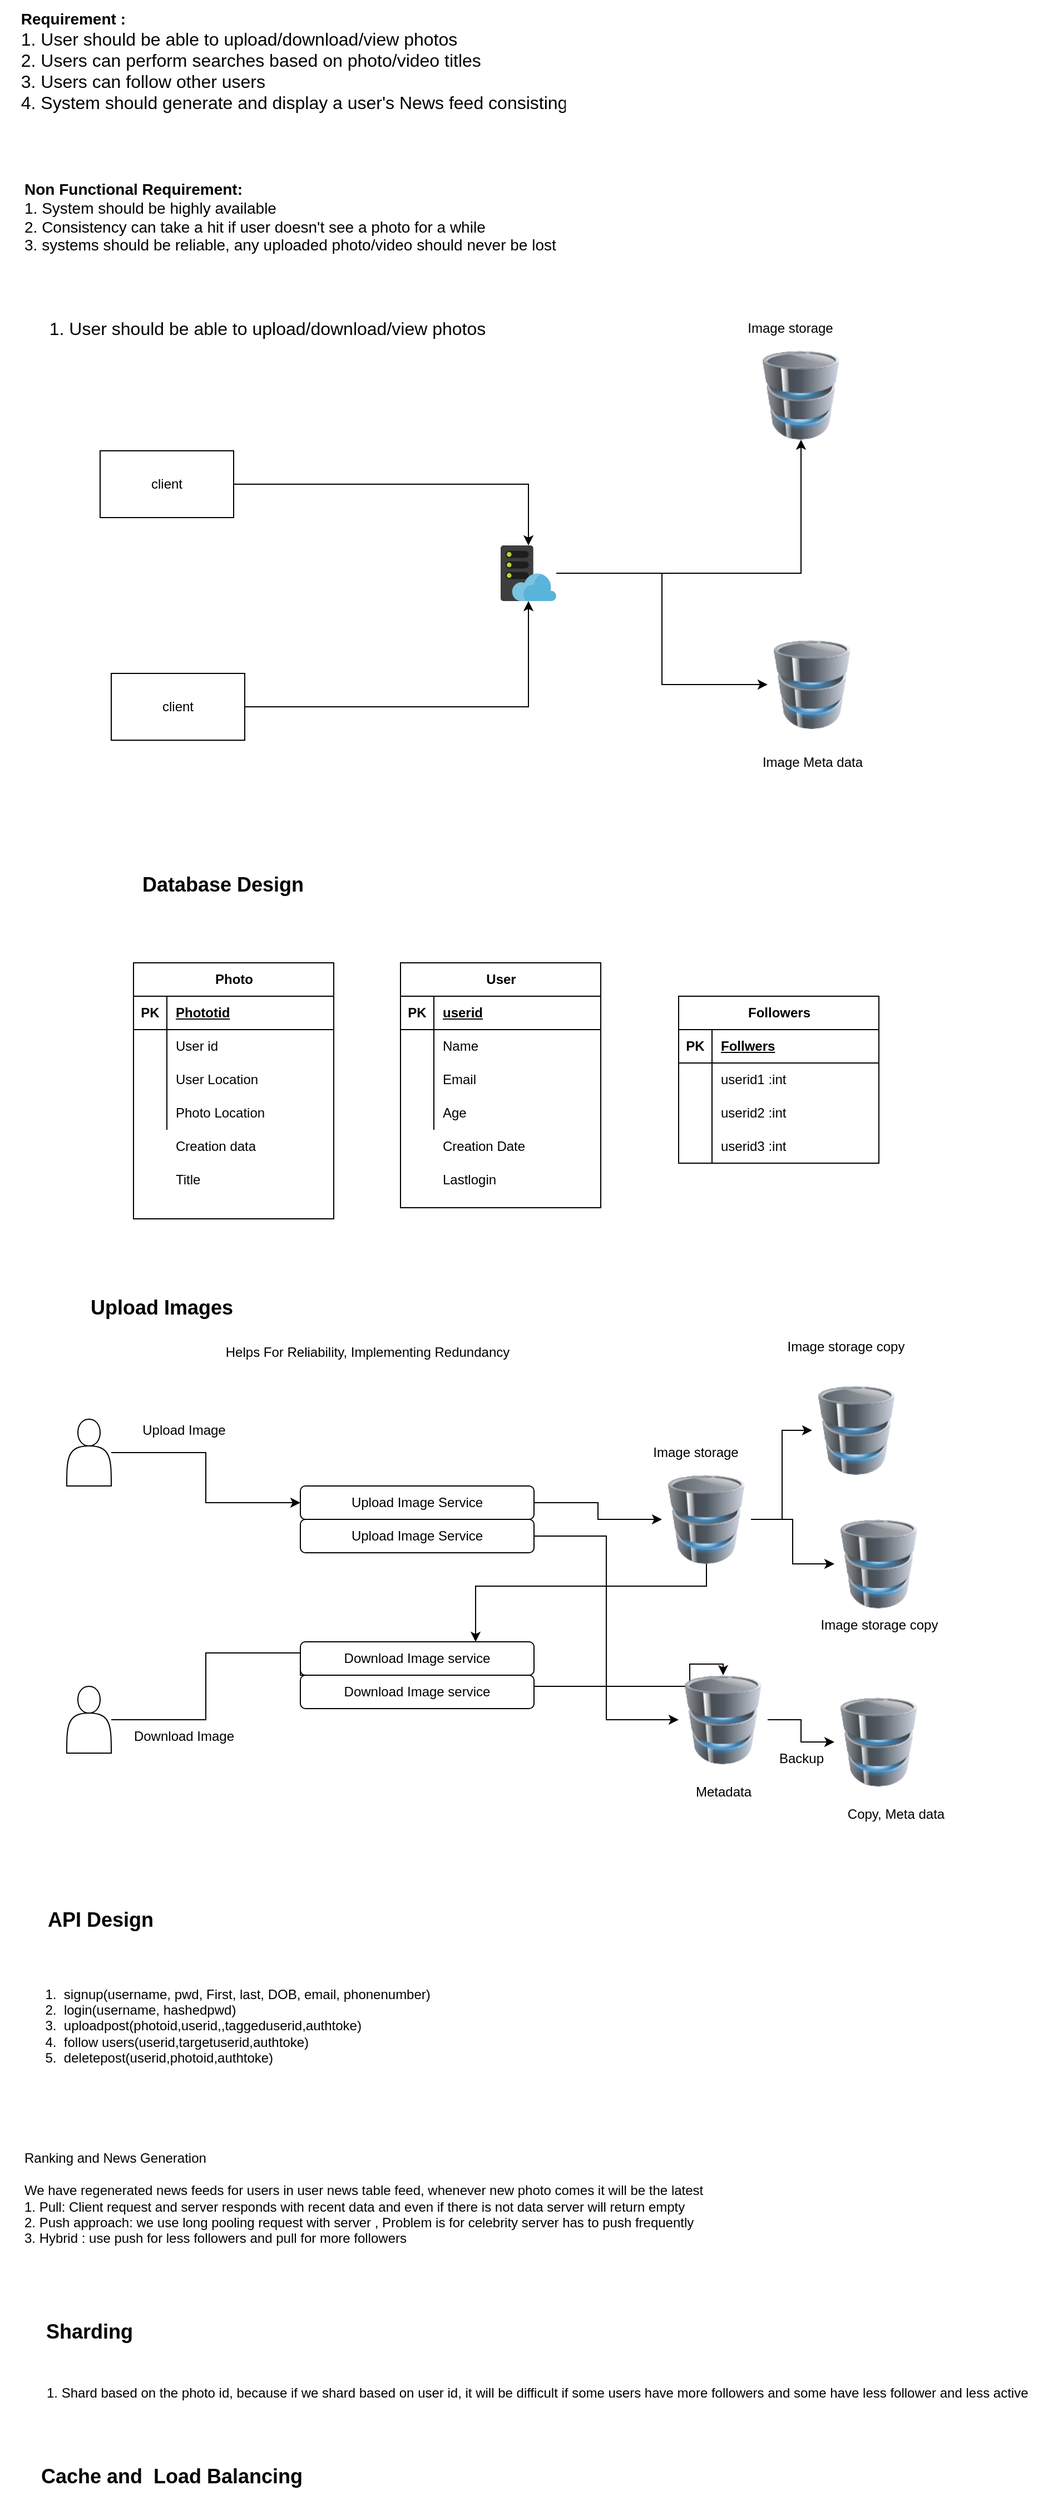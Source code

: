 <mxfile version="21.1.7" type="device">
  <diagram name="Page-1" id="PXErRNLn1lZjSeOM3M5e">
    <mxGraphModel dx="1853" dy="686" grid="1" gridSize="10" guides="1" tooltips="1" connect="1" arrows="1" fold="1" page="1" pageScale="1" pageWidth="827" pageHeight="1169" math="0" shadow="0">
      <root>
        <mxCell id="0" />
        <mxCell id="1" parent="0" />
        <mxCell id="OYFC9q1Hn4s7h3-2pqrV-1" value="&lt;div style=&quot;text-align: left;&quot;&gt;&lt;span style=&quot;background-color: initial;&quot;&gt;&lt;b&gt;&lt;font style=&quot;font-size: 14px;&quot;&gt;Requirement :&lt;/font&gt;&lt;/b&gt;&lt;/span&gt;&lt;/div&gt;&lt;div style=&quot;text-align: left;&quot;&gt;&lt;span style=&quot;background-color: initial;&quot;&gt;&lt;font size=&quot;3&quot;&gt;1. User should be able to upload/download/view photos&lt;/font&gt;&lt;/span&gt;&lt;/div&gt;&lt;div style=&quot;text-align: left;&quot;&gt;&lt;span style=&quot;background-color: initial;&quot;&gt;&lt;font size=&quot;3&quot;&gt;2. Users can perform searches based on photo/video titles&lt;/font&gt;&lt;/span&gt;&lt;/div&gt;&lt;div style=&quot;text-align: left;&quot;&gt;&lt;span style=&quot;background-color: initial;&quot;&gt;&lt;font size=&quot;3&quot;&gt;3. Users can follow other users&lt;/font&gt;&lt;/span&gt;&lt;/div&gt;&lt;div style=&quot;text-align: left;&quot;&gt;&lt;span style=&quot;background-color: initial;&quot;&gt;&lt;font size=&quot;3&quot;&gt;4. System should generate and display a user&#39;s News feed consisting of top photos from all people the user follows&lt;/font&gt;&lt;/span&gt;&lt;/div&gt;" style="text;html=1;align=center;verticalAlign=middle;resizable=0;points=[];autosize=1;strokeColor=none;fillColor=none;" vertex="1" parent="1">
          <mxGeometry x="-145" y="45" width="840" height="110" as="geometry" />
        </mxCell>
        <mxCell id="OYFC9q1Hn4s7h3-2pqrV-2" value="&lt;font style=&quot;font-size: 14px;&quot;&gt;&lt;b style=&quot;&quot;&gt;Non Functional Requirement:&lt;/b&gt;&lt;br&gt;1. System should be highly available&lt;br&gt;2. Consistency can take a hit if user doesn&#39;t see a photo for a while&lt;br&gt;3. systems should be reliable, any uploaded photo/video should never be lost&lt;/font&gt;" style="text;html=1;align=left;verticalAlign=middle;resizable=0;points=[];autosize=1;strokeColor=none;fillColor=none;" vertex="1" parent="1">
          <mxGeometry x="-130" y="200" width="500" height="80" as="geometry" />
        </mxCell>
        <mxCell id="OYFC9q1Hn4s7h3-2pqrV-3" value="&lt;div style=&quot;text-align: left; border-color: var(--border-color);&quot;&gt;&lt;font style=&quot;border-color: var(--border-color);&quot; size=&quot;3&quot;&gt;1. User should be able to upload/download/view photos&lt;/font&gt;&lt;/div&gt;&lt;div style=&quot;text-align: left;&quot;&gt;&lt;span style=&quot;border-color: var(--border-color); background-color: initial;&quot;&gt;&lt;font style=&quot;border-color: var(--border-color);&quot; size=&quot;3&quot;&gt;&lt;br&gt;&lt;/font&gt;&lt;/span&gt;&lt;/div&gt;" style="text;html=1;align=center;verticalAlign=middle;resizable=0;points=[];autosize=1;strokeColor=none;fillColor=none;" vertex="1" parent="1">
          <mxGeometry x="-120" y="325" width="420" height="50" as="geometry" />
        </mxCell>
        <mxCell id="OYFC9q1Hn4s7h3-2pqrV-7" style="edgeStyle=orthogonalEdgeStyle;rounded=0;orthogonalLoop=1;jettySize=auto;html=1;exitX=1;exitY=0.5;exitDx=0;exitDy=0;" edge="1" parent="1" source="OYFC9q1Hn4s7h3-2pqrV-4" target="OYFC9q1Hn4s7h3-2pqrV-6">
          <mxGeometry relative="1" as="geometry" />
        </mxCell>
        <mxCell id="OYFC9q1Hn4s7h3-2pqrV-4" value="client" style="rounded=0;whiteSpace=wrap;html=1;" vertex="1" parent="1">
          <mxGeometry x="-60" y="450" width="120" height="60" as="geometry" />
        </mxCell>
        <mxCell id="OYFC9q1Hn4s7h3-2pqrV-8" style="edgeStyle=orthogonalEdgeStyle;rounded=0;orthogonalLoop=1;jettySize=auto;html=1;exitX=1;exitY=0.5;exitDx=0;exitDy=0;" edge="1" parent="1" source="OYFC9q1Hn4s7h3-2pqrV-5" target="OYFC9q1Hn4s7h3-2pqrV-6">
          <mxGeometry relative="1" as="geometry" />
        </mxCell>
        <mxCell id="OYFC9q1Hn4s7h3-2pqrV-5" value="client" style="rounded=0;whiteSpace=wrap;html=1;" vertex="1" parent="1">
          <mxGeometry x="-50" y="650" width="120" height="60" as="geometry" />
        </mxCell>
        <mxCell id="OYFC9q1Hn4s7h3-2pqrV-11" style="edgeStyle=orthogonalEdgeStyle;rounded=0;orthogonalLoop=1;jettySize=auto;html=1;" edge="1" parent="1" source="OYFC9q1Hn4s7h3-2pqrV-6" target="OYFC9q1Hn4s7h3-2pqrV-10">
          <mxGeometry relative="1" as="geometry" />
        </mxCell>
        <mxCell id="OYFC9q1Hn4s7h3-2pqrV-12" style="edgeStyle=orthogonalEdgeStyle;rounded=0;orthogonalLoop=1;jettySize=auto;html=1;entryX=0;entryY=0.5;entryDx=0;entryDy=0;" edge="1" parent="1" source="OYFC9q1Hn4s7h3-2pqrV-6" target="OYFC9q1Hn4s7h3-2pqrV-9">
          <mxGeometry relative="1" as="geometry" />
        </mxCell>
        <mxCell id="OYFC9q1Hn4s7h3-2pqrV-6" value="" style="image;sketch=0;aspect=fixed;html=1;points=[];align=center;fontSize=12;image=img/lib/mscae/WebHosting.svg;" vertex="1" parent="1">
          <mxGeometry x="300" y="535" width="50" height="50" as="geometry" />
        </mxCell>
        <mxCell id="OYFC9q1Hn4s7h3-2pqrV-9" value="" style="image;html=1;image=img/lib/clip_art/computers/Database_128x128.png" vertex="1" parent="1">
          <mxGeometry x="540" y="620" width="80" height="80" as="geometry" />
        </mxCell>
        <mxCell id="OYFC9q1Hn4s7h3-2pqrV-10" value="" style="image;html=1;image=img/lib/clip_art/computers/Database_128x128.png" vertex="1" parent="1">
          <mxGeometry x="530" y="360" width="80" height="80" as="geometry" />
        </mxCell>
        <mxCell id="OYFC9q1Hn4s7h3-2pqrV-13" value="Image storage" style="text;html=1;align=center;verticalAlign=middle;resizable=0;points=[];autosize=1;strokeColor=none;fillColor=none;" vertex="1" parent="1">
          <mxGeometry x="510" y="325" width="100" height="30" as="geometry" />
        </mxCell>
        <mxCell id="OYFC9q1Hn4s7h3-2pqrV-14" value="Image Meta data" style="text;html=1;align=center;verticalAlign=middle;resizable=0;points=[];autosize=1;strokeColor=none;fillColor=none;" vertex="1" parent="1">
          <mxGeometry x="525" y="715" width="110" height="30" as="geometry" />
        </mxCell>
        <mxCell id="OYFC9q1Hn4s7h3-2pqrV-15" value="&lt;font style=&quot;font-size: 18px;&quot;&gt;&lt;b&gt;Database Design&lt;/b&gt;&lt;/font&gt;" style="text;html=1;align=center;verticalAlign=middle;resizable=0;points=[];autosize=1;strokeColor=none;fillColor=none;" vertex="1" parent="1">
          <mxGeometry x="-35" y="820" width="170" height="40" as="geometry" />
        </mxCell>
        <mxCell id="OYFC9q1Hn4s7h3-2pqrV-16" value="Photo" style="shape=table;startSize=30;container=1;collapsible=1;childLayout=tableLayout;fixedRows=1;rowLines=0;fontStyle=1;align=center;resizeLast=1;html=1;" vertex="1" parent="1">
          <mxGeometry x="-30" y="910" width="180" height="230" as="geometry" />
        </mxCell>
        <mxCell id="OYFC9q1Hn4s7h3-2pqrV-17" value="" style="shape=tableRow;horizontal=0;startSize=0;swimlaneHead=0;swimlaneBody=0;fillColor=none;collapsible=0;dropTarget=0;points=[[0,0.5],[1,0.5]];portConstraint=eastwest;top=0;left=0;right=0;bottom=1;" vertex="1" parent="OYFC9q1Hn4s7h3-2pqrV-16">
          <mxGeometry y="30" width="180" height="30" as="geometry" />
        </mxCell>
        <mxCell id="OYFC9q1Hn4s7h3-2pqrV-18" value="PK" style="shape=partialRectangle;connectable=0;fillColor=none;top=0;left=0;bottom=0;right=0;fontStyle=1;overflow=hidden;whiteSpace=wrap;html=1;" vertex="1" parent="OYFC9q1Hn4s7h3-2pqrV-17">
          <mxGeometry width="30" height="30" as="geometry">
            <mxRectangle width="30" height="30" as="alternateBounds" />
          </mxGeometry>
        </mxCell>
        <mxCell id="OYFC9q1Hn4s7h3-2pqrV-19" value="Phototid" style="shape=partialRectangle;connectable=0;fillColor=none;top=0;left=0;bottom=0;right=0;align=left;spacingLeft=6;fontStyle=5;overflow=hidden;whiteSpace=wrap;html=1;" vertex="1" parent="OYFC9q1Hn4s7h3-2pqrV-17">
          <mxGeometry x="30" width="150" height="30" as="geometry">
            <mxRectangle width="150" height="30" as="alternateBounds" />
          </mxGeometry>
        </mxCell>
        <mxCell id="OYFC9q1Hn4s7h3-2pqrV-20" value="" style="shape=tableRow;horizontal=0;startSize=0;swimlaneHead=0;swimlaneBody=0;fillColor=none;collapsible=0;dropTarget=0;points=[[0,0.5],[1,0.5]];portConstraint=eastwest;top=0;left=0;right=0;bottom=0;" vertex="1" parent="OYFC9q1Hn4s7h3-2pqrV-16">
          <mxGeometry y="60" width="180" height="30" as="geometry" />
        </mxCell>
        <mxCell id="OYFC9q1Hn4s7h3-2pqrV-21" value="" style="shape=partialRectangle;connectable=0;fillColor=none;top=0;left=0;bottom=0;right=0;editable=1;overflow=hidden;whiteSpace=wrap;html=1;" vertex="1" parent="OYFC9q1Hn4s7h3-2pqrV-20">
          <mxGeometry width="30" height="30" as="geometry">
            <mxRectangle width="30" height="30" as="alternateBounds" />
          </mxGeometry>
        </mxCell>
        <mxCell id="OYFC9q1Hn4s7h3-2pqrV-22" value="User id" style="shape=partialRectangle;connectable=0;fillColor=none;top=0;left=0;bottom=0;right=0;align=left;spacingLeft=6;overflow=hidden;whiteSpace=wrap;html=1;" vertex="1" parent="OYFC9q1Hn4s7h3-2pqrV-20">
          <mxGeometry x="30" width="150" height="30" as="geometry">
            <mxRectangle width="150" height="30" as="alternateBounds" />
          </mxGeometry>
        </mxCell>
        <mxCell id="OYFC9q1Hn4s7h3-2pqrV-23" value="" style="shape=tableRow;horizontal=0;startSize=0;swimlaneHead=0;swimlaneBody=0;fillColor=none;collapsible=0;dropTarget=0;points=[[0,0.5],[1,0.5]];portConstraint=eastwest;top=0;left=0;right=0;bottom=0;" vertex="1" parent="OYFC9q1Hn4s7h3-2pqrV-16">
          <mxGeometry y="90" width="180" height="30" as="geometry" />
        </mxCell>
        <mxCell id="OYFC9q1Hn4s7h3-2pqrV-24" value="" style="shape=partialRectangle;connectable=0;fillColor=none;top=0;left=0;bottom=0;right=0;editable=1;overflow=hidden;whiteSpace=wrap;html=1;" vertex="1" parent="OYFC9q1Hn4s7h3-2pqrV-23">
          <mxGeometry width="30" height="30" as="geometry">
            <mxRectangle width="30" height="30" as="alternateBounds" />
          </mxGeometry>
        </mxCell>
        <mxCell id="OYFC9q1Hn4s7h3-2pqrV-25" value="User Location" style="shape=partialRectangle;connectable=0;fillColor=none;top=0;left=0;bottom=0;right=0;align=left;spacingLeft=6;overflow=hidden;whiteSpace=wrap;html=1;" vertex="1" parent="OYFC9q1Hn4s7h3-2pqrV-23">
          <mxGeometry x="30" width="150" height="30" as="geometry">
            <mxRectangle width="150" height="30" as="alternateBounds" />
          </mxGeometry>
        </mxCell>
        <mxCell id="OYFC9q1Hn4s7h3-2pqrV-26" value="" style="shape=tableRow;horizontal=0;startSize=0;swimlaneHead=0;swimlaneBody=0;fillColor=none;collapsible=0;dropTarget=0;points=[[0,0.5],[1,0.5]];portConstraint=eastwest;top=0;left=0;right=0;bottom=0;" vertex="1" parent="OYFC9q1Hn4s7h3-2pqrV-16">
          <mxGeometry y="120" width="180" height="30" as="geometry" />
        </mxCell>
        <mxCell id="OYFC9q1Hn4s7h3-2pqrV-27" value="" style="shape=partialRectangle;connectable=0;fillColor=none;top=0;left=0;bottom=0;right=0;editable=1;overflow=hidden;whiteSpace=wrap;html=1;" vertex="1" parent="OYFC9q1Hn4s7h3-2pqrV-26">
          <mxGeometry width="30" height="30" as="geometry">
            <mxRectangle width="30" height="30" as="alternateBounds" />
          </mxGeometry>
        </mxCell>
        <mxCell id="OYFC9q1Hn4s7h3-2pqrV-28" value="Photo Location" style="shape=partialRectangle;connectable=0;fillColor=none;top=0;left=0;bottom=0;right=0;align=left;spacingLeft=6;overflow=hidden;whiteSpace=wrap;html=1;" vertex="1" parent="OYFC9q1Hn4s7h3-2pqrV-26">
          <mxGeometry x="30" width="150" height="30" as="geometry">
            <mxRectangle width="150" height="30" as="alternateBounds" />
          </mxGeometry>
        </mxCell>
        <mxCell id="OYFC9q1Hn4s7h3-2pqrV-29" value="Creation data" style="shape=partialRectangle;connectable=0;fillColor=none;top=0;left=0;bottom=0;right=0;align=left;spacingLeft=6;overflow=hidden;whiteSpace=wrap;html=1;" vertex="1" parent="1">
          <mxGeometry y="1060" width="150" height="30" as="geometry">
            <mxRectangle width="150" height="30" as="alternateBounds" />
          </mxGeometry>
        </mxCell>
        <mxCell id="OYFC9q1Hn4s7h3-2pqrV-30" value="Title" style="shape=partialRectangle;connectable=0;fillColor=none;top=0;left=0;bottom=0;right=0;align=left;spacingLeft=6;overflow=hidden;whiteSpace=wrap;html=1;" vertex="1" parent="1">
          <mxGeometry y="1090" width="150" height="30" as="geometry">
            <mxRectangle width="150" height="30" as="alternateBounds" />
          </mxGeometry>
        </mxCell>
        <mxCell id="OYFC9q1Hn4s7h3-2pqrV-31" value="User" style="shape=table;startSize=30;container=1;collapsible=1;childLayout=tableLayout;fixedRows=1;rowLines=0;fontStyle=1;align=center;resizeLast=1;html=1;" vertex="1" parent="1">
          <mxGeometry x="210" y="910" width="180" height="220" as="geometry" />
        </mxCell>
        <mxCell id="OYFC9q1Hn4s7h3-2pqrV-32" value="" style="shape=tableRow;horizontal=0;startSize=0;swimlaneHead=0;swimlaneBody=0;fillColor=none;collapsible=0;dropTarget=0;points=[[0,0.5],[1,0.5]];portConstraint=eastwest;top=0;left=0;right=0;bottom=1;" vertex="1" parent="OYFC9q1Hn4s7h3-2pqrV-31">
          <mxGeometry y="30" width="180" height="30" as="geometry" />
        </mxCell>
        <mxCell id="OYFC9q1Hn4s7h3-2pqrV-33" value="PK" style="shape=partialRectangle;connectable=0;fillColor=none;top=0;left=0;bottom=0;right=0;fontStyle=1;overflow=hidden;whiteSpace=wrap;html=1;" vertex="1" parent="OYFC9q1Hn4s7h3-2pqrV-32">
          <mxGeometry width="30" height="30" as="geometry">
            <mxRectangle width="30" height="30" as="alternateBounds" />
          </mxGeometry>
        </mxCell>
        <mxCell id="OYFC9q1Hn4s7h3-2pqrV-34" value="userid" style="shape=partialRectangle;connectable=0;fillColor=none;top=0;left=0;bottom=0;right=0;align=left;spacingLeft=6;fontStyle=5;overflow=hidden;whiteSpace=wrap;html=1;" vertex="1" parent="OYFC9q1Hn4s7h3-2pqrV-32">
          <mxGeometry x="30" width="150" height="30" as="geometry">
            <mxRectangle width="150" height="30" as="alternateBounds" />
          </mxGeometry>
        </mxCell>
        <mxCell id="OYFC9q1Hn4s7h3-2pqrV-35" value="" style="shape=tableRow;horizontal=0;startSize=0;swimlaneHead=0;swimlaneBody=0;fillColor=none;collapsible=0;dropTarget=0;points=[[0,0.5],[1,0.5]];portConstraint=eastwest;top=0;left=0;right=0;bottom=0;" vertex="1" parent="OYFC9q1Hn4s7h3-2pqrV-31">
          <mxGeometry y="60" width="180" height="30" as="geometry" />
        </mxCell>
        <mxCell id="OYFC9q1Hn4s7h3-2pqrV-36" value="" style="shape=partialRectangle;connectable=0;fillColor=none;top=0;left=0;bottom=0;right=0;editable=1;overflow=hidden;whiteSpace=wrap;html=1;" vertex="1" parent="OYFC9q1Hn4s7h3-2pqrV-35">
          <mxGeometry width="30" height="30" as="geometry">
            <mxRectangle width="30" height="30" as="alternateBounds" />
          </mxGeometry>
        </mxCell>
        <mxCell id="OYFC9q1Hn4s7h3-2pqrV-37" value="Name" style="shape=partialRectangle;connectable=0;fillColor=none;top=0;left=0;bottom=0;right=0;align=left;spacingLeft=6;overflow=hidden;whiteSpace=wrap;html=1;" vertex="1" parent="OYFC9q1Hn4s7h3-2pqrV-35">
          <mxGeometry x="30" width="150" height="30" as="geometry">
            <mxRectangle width="150" height="30" as="alternateBounds" />
          </mxGeometry>
        </mxCell>
        <mxCell id="OYFC9q1Hn4s7h3-2pqrV-38" value="" style="shape=tableRow;horizontal=0;startSize=0;swimlaneHead=0;swimlaneBody=0;fillColor=none;collapsible=0;dropTarget=0;points=[[0,0.5],[1,0.5]];portConstraint=eastwest;top=0;left=0;right=0;bottom=0;" vertex="1" parent="OYFC9q1Hn4s7h3-2pqrV-31">
          <mxGeometry y="90" width="180" height="30" as="geometry" />
        </mxCell>
        <mxCell id="OYFC9q1Hn4s7h3-2pqrV-39" value="" style="shape=partialRectangle;connectable=0;fillColor=none;top=0;left=0;bottom=0;right=0;editable=1;overflow=hidden;whiteSpace=wrap;html=1;" vertex="1" parent="OYFC9q1Hn4s7h3-2pqrV-38">
          <mxGeometry width="30" height="30" as="geometry">
            <mxRectangle width="30" height="30" as="alternateBounds" />
          </mxGeometry>
        </mxCell>
        <mxCell id="OYFC9q1Hn4s7h3-2pqrV-40" value="Email" style="shape=partialRectangle;connectable=0;fillColor=none;top=0;left=0;bottom=0;right=0;align=left;spacingLeft=6;overflow=hidden;whiteSpace=wrap;html=1;" vertex="1" parent="OYFC9q1Hn4s7h3-2pqrV-38">
          <mxGeometry x="30" width="150" height="30" as="geometry">
            <mxRectangle width="150" height="30" as="alternateBounds" />
          </mxGeometry>
        </mxCell>
        <mxCell id="OYFC9q1Hn4s7h3-2pqrV-41" value="" style="shape=tableRow;horizontal=0;startSize=0;swimlaneHead=0;swimlaneBody=0;fillColor=none;collapsible=0;dropTarget=0;points=[[0,0.5],[1,0.5]];portConstraint=eastwest;top=0;left=0;right=0;bottom=0;" vertex="1" parent="OYFC9q1Hn4s7h3-2pqrV-31">
          <mxGeometry y="120" width="180" height="30" as="geometry" />
        </mxCell>
        <mxCell id="OYFC9q1Hn4s7h3-2pqrV-42" value="" style="shape=partialRectangle;connectable=0;fillColor=none;top=0;left=0;bottom=0;right=0;editable=1;overflow=hidden;whiteSpace=wrap;html=1;" vertex="1" parent="OYFC9q1Hn4s7h3-2pqrV-41">
          <mxGeometry width="30" height="30" as="geometry">
            <mxRectangle width="30" height="30" as="alternateBounds" />
          </mxGeometry>
        </mxCell>
        <mxCell id="OYFC9q1Hn4s7h3-2pqrV-43" value="Age" style="shape=partialRectangle;connectable=0;fillColor=none;top=0;left=0;bottom=0;right=0;align=left;spacingLeft=6;overflow=hidden;whiteSpace=wrap;html=1;" vertex="1" parent="OYFC9q1Hn4s7h3-2pqrV-41">
          <mxGeometry x="30" width="150" height="30" as="geometry">
            <mxRectangle width="150" height="30" as="alternateBounds" />
          </mxGeometry>
        </mxCell>
        <mxCell id="OYFC9q1Hn4s7h3-2pqrV-44" value="Creation Date" style="shape=partialRectangle;connectable=0;fillColor=none;top=0;left=0;bottom=0;right=0;align=left;spacingLeft=6;overflow=hidden;whiteSpace=wrap;html=1;" vertex="1" parent="1">
          <mxGeometry x="240" y="1060" width="150" height="30" as="geometry">
            <mxRectangle width="150" height="30" as="alternateBounds" />
          </mxGeometry>
        </mxCell>
        <mxCell id="OYFC9q1Hn4s7h3-2pqrV-45" value="Lastlogin" style="shape=partialRectangle;connectable=0;fillColor=none;top=0;left=0;bottom=0;right=0;align=left;spacingLeft=6;overflow=hidden;whiteSpace=wrap;html=1;" vertex="1" parent="1">
          <mxGeometry x="240" y="1090" width="150" height="30" as="geometry">
            <mxRectangle width="150" height="30" as="alternateBounds" />
          </mxGeometry>
        </mxCell>
        <mxCell id="OYFC9q1Hn4s7h3-2pqrV-46" value="&lt;b&gt;&lt;font style=&quot;font-size: 18px;&quot;&gt;Upload Images&lt;/font&gt;&lt;/b&gt;" style="text;html=1;align=center;verticalAlign=middle;resizable=0;points=[];autosize=1;strokeColor=none;fillColor=none;" vertex="1" parent="1">
          <mxGeometry x="-80" y="1200" width="150" height="40" as="geometry" />
        </mxCell>
        <mxCell id="OYFC9q1Hn4s7h3-2pqrV-47" value="Followers" style="shape=table;startSize=30;container=1;collapsible=1;childLayout=tableLayout;fixedRows=1;rowLines=0;fontStyle=1;align=center;resizeLast=1;html=1;" vertex="1" parent="1">
          <mxGeometry x="460" y="940" width="180" height="150" as="geometry" />
        </mxCell>
        <mxCell id="OYFC9q1Hn4s7h3-2pqrV-48" value="" style="shape=tableRow;horizontal=0;startSize=0;swimlaneHead=0;swimlaneBody=0;fillColor=none;collapsible=0;dropTarget=0;points=[[0,0.5],[1,0.5]];portConstraint=eastwest;top=0;left=0;right=0;bottom=1;" vertex="1" parent="OYFC9q1Hn4s7h3-2pqrV-47">
          <mxGeometry y="30" width="180" height="30" as="geometry" />
        </mxCell>
        <mxCell id="OYFC9q1Hn4s7h3-2pqrV-49" value="PK" style="shape=partialRectangle;connectable=0;fillColor=none;top=0;left=0;bottom=0;right=0;fontStyle=1;overflow=hidden;whiteSpace=wrap;html=1;" vertex="1" parent="OYFC9q1Hn4s7h3-2pqrV-48">
          <mxGeometry width="30" height="30" as="geometry">
            <mxRectangle width="30" height="30" as="alternateBounds" />
          </mxGeometry>
        </mxCell>
        <mxCell id="OYFC9q1Hn4s7h3-2pqrV-50" value="Follwers" style="shape=partialRectangle;connectable=0;fillColor=none;top=0;left=0;bottom=0;right=0;align=left;spacingLeft=6;fontStyle=5;overflow=hidden;whiteSpace=wrap;html=1;" vertex="1" parent="OYFC9q1Hn4s7h3-2pqrV-48">
          <mxGeometry x="30" width="150" height="30" as="geometry">
            <mxRectangle width="150" height="30" as="alternateBounds" />
          </mxGeometry>
        </mxCell>
        <mxCell id="OYFC9q1Hn4s7h3-2pqrV-51" value="" style="shape=tableRow;horizontal=0;startSize=0;swimlaneHead=0;swimlaneBody=0;fillColor=none;collapsible=0;dropTarget=0;points=[[0,0.5],[1,0.5]];portConstraint=eastwest;top=0;left=0;right=0;bottom=0;" vertex="1" parent="OYFC9q1Hn4s7h3-2pqrV-47">
          <mxGeometry y="60" width="180" height="30" as="geometry" />
        </mxCell>
        <mxCell id="OYFC9q1Hn4s7h3-2pqrV-52" value="" style="shape=partialRectangle;connectable=0;fillColor=none;top=0;left=0;bottom=0;right=0;editable=1;overflow=hidden;whiteSpace=wrap;html=1;" vertex="1" parent="OYFC9q1Hn4s7h3-2pqrV-51">
          <mxGeometry width="30" height="30" as="geometry">
            <mxRectangle width="30" height="30" as="alternateBounds" />
          </mxGeometry>
        </mxCell>
        <mxCell id="OYFC9q1Hn4s7h3-2pqrV-53" value="userid1 :int" style="shape=partialRectangle;connectable=0;fillColor=none;top=0;left=0;bottom=0;right=0;align=left;spacingLeft=6;overflow=hidden;whiteSpace=wrap;html=1;" vertex="1" parent="OYFC9q1Hn4s7h3-2pqrV-51">
          <mxGeometry x="30" width="150" height="30" as="geometry">
            <mxRectangle width="150" height="30" as="alternateBounds" />
          </mxGeometry>
        </mxCell>
        <mxCell id="OYFC9q1Hn4s7h3-2pqrV-54" value="" style="shape=tableRow;horizontal=0;startSize=0;swimlaneHead=0;swimlaneBody=0;fillColor=none;collapsible=0;dropTarget=0;points=[[0,0.5],[1,0.5]];portConstraint=eastwest;top=0;left=0;right=0;bottom=0;" vertex="1" parent="OYFC9q1Hn4s7h3-2pqrV-47">
          <mxGeometry y="90" width="180" height="30" as="geometry" />
        </mxCell>
        <mxCell id="OYFC9q1Hn4s7h3-2pqrV-55" value="" style="shape=partialRectangle;connectable=0;fillColor=none;top=0;left=0;bottom=0;right=0;editable=1;overflow=hidden;whiteSpace=wrap;html=1;" vertex="1" parent="OYFC9q1Hn4s7h3-2pqrV-54">
          <mxGeometry width="30" height="30" as="geometry">
            <mxRectangle width="30" height="30" as="alternateBounds" />
          </mxGeometry>
        </mxCell>
        <mxCell id="OYFC9q1Hn4s7h3-2pqrV-56" value="" style="shape=partialRectangle;connectable=0;fillColor=none;top=0;left=0;bottom=0;right=0;align=left;spacingLeft=6;overflow=hidden;whiteSpace=wrap;html=1;" vertex="1" parent="OYFC9q1Hn4s7h3-2pqrV-54">
          <mxGeometry x="30" width="150" height="30" as="geometry">
            <mxRectangle width="150" height="30" as="alternateBounds" />
          </mxGeometry>
        </mxCell>
        <mxCell id="OYFC9q1Hn4s7h3-2pqrV-57" value="" style="shape=tableRow;horizontal=0;startSize=0;swimlaneHead=0;swimlaneBody=0;fillColor=none;collapsible=0;dropTarget=0;points=[[0,0.5],[1,0.5]];portConstraint=eastwest;top=0;left=0;right=0;bottom=0;" vertex="1" parent="OYFC9q1Hn4s7h3-2pqrV-47">
          <mxGeometry y="120" width="180" height="30" as="geometry" />
        </mxCell>
        <mxCell id="OYFC9q1Hn4s7h3-2pqrV-58" value="" style="shape=partialRectangle;connectable=0;fillColor=none;top=0;left=0;bottom=0;right=0;editable=1;overflow=hidden;whiteSpace=wrap;html=1;" vertex="1" parent="OYFC9q1Hn4s7h3-2pqrV-57">
          <mxGeometry width="30" height="30" as="geometry">
            <mxRectangle width="30" height="30" as="alternateBounds" />
          </mxGeometry>
        </mxCell>
        <mxCell id="OYFC9q1Hn4s7h3-2pqrV-59" value="" style="shape=partialRectangle;connectable=0;fillColor=none;top=0;left=0;bottom=0;right=0;align=left;spacingLeft=6;overflow=hidden;whiteSpace=wrap;html=1;" vertex="1" parent="OYFC9q1Hn4s7h3-2pqrV-57">
          <mxGeometry x="30" width="150" height="30" as="geometry">
            <mxRectangle width="150" height="30" as="alternateBounds" />
          </mxGeometry>
        </mxCell>
        <mxCell id="OYFC9q1Hn4s7h3-2pqrV-60" value="userid2 :int" style="shape=partialRectangle;connectable=0;fillColor=none;top=0;left=0;bottom=0;right=0;align=left;spacingLeft=6;overflow=hidden;whiteSpace=wrap;html=1;" vertex="1" parent="1">
          <mxGeometry x="490" y="1030" width="150" height="30" as="geometry">
            <mxRectangle width="150" height="30" as="alternateBounds" />
          </mxGeometry>
        </mxCell>
        <mxCell id="OYFC9q1Hn4s7h3-2pqrV-61" value="userid3 :int" style="shape=partialRectangle;connectable=0;fillColor=none;top=0;left=0;bottom=0;right=0;align=left;spacingLeft=6;overflow=hidden;whiteSpace=wrap;html=1;" vertex="1" parent="1">
          <mxGeometry x="490" y="1060" width="150" height="30" as="geometry">
            <mxRectangle width="150" height="30" as="alternateBounds" />
          </mxGeometry>
        </mxCell>
        <mxCell id="OYFC9q1Hn4s7h3-2pqrV-75" style="edgeStyle=orthogonalEdgeStyle;rounded=0;orthogonalLoop=1;jettySize=auto;html=1;" edge="1" parent="1" source="OYFC9q1Hn4s7h3-2pqrV-62" target="OYFC9q1Hn4s7h3-2pqrV-64">
          <mxGeometry relative="1" as="geometry" />
        </mxCell>
        <mxCell id="OYFC9q1Hn4s7h3-2pqrV-62" value="" style="shape=actor;whiteSpace=wrap;html=1;" vertex="1" parent="1">
          <mxGeometry x="-90" y="1320" width="40" height="60" as="geometry" />
        </mxCell>
        <mxCell id="OYFC9q1Hn4s7h3-2pqrV-76" style="edgeStyle=orthogonalEdgeStyle;rounded=0;orthogonalLoop=1;jettySize=auto;html=1;entryX=0.062;entryY=0;entryDx=0;entryDy=0;entryPerimeter=0;" edge="1" parent="1" source="OYFC9q1Hn4s7h3-2pqrV-63" target="OYFC9q1Hn4s7h3-2pqrV-67">
          <mxGeometry relative="1" as="geometry">
            <Array as="points">
              <mxPoint x="35" y="1590" />
              <mxPoint x="35" y="1530" />
              <mxPoint x="120" y="1530" />
              <mxPoint x="120" y="1550" />
            </Array>
          </mxGeometry>
        </mxCell>
        <mxCell id="OYFC9q1Hn4s7h3-2pqrV-63" value="" style="shape=actor;whiteSpace=wrap;html=1;" vertex="1" parent="1">
          <mxGeometry x="-90" y="1560" width="40" height="60" as="geometry" />
        </mxCell>
        <mxCell id="OYFC9q1Hn4s7h3-2pqrV-74" style="edgeStyle=orthogonalEdgeStyle;rounded=0;orthogonalLoop=1;jettySize=auto;html=1;" edge="1" parent="1" source="OYFC9q1Hn4s7h3-2pqrV-64" target="OYFC9q1Hn4s7h3-2pqrV-68">
          <mxGeometry relative="1" as="geometry" />
        </mxCell>
        <mxCell id="OYFC9q1Hn4s7h3-2pqrV-64" value="Upload Image Service" style="rounded=1;whiteSpace=wrap;html=1;" vertex="1" parent="1">
          <mxGeometry x="120" y="1380" width="210" height="30" as="geometry" />
        </mxCell>
        <mxCell id="OYFC9q1Hn4s7h3-2pqrV-83" style="edgeStyle=orthogonalEdgeStyle;rounded=0;orthogonalLoop=1;jettySize=auto;html=1;entryX=0;entryY=0.5;entryDx=0;entryDy=0;" edge="1" parent="1" source="OYFC9q1Hn4s7h3-2pqrV-65" target="OYFC9q1Hn4s7h3-2pqrV-71">
          <mxGeometry relative="1" as="geometry" />
        </mxCell>
        <mxCell id="OYFC9q1Hn4s7h3-2pqrV-65" value="Upload Image Service" style="rounded=1;whiteSpace=wrap;html=1;" vertex="1" parent="1">
          <mxGeometry x="120" y="1410" width="210" height="30" as="geometry" />
        </mxCell>
        <mxCell id="OYFC9q1Hn4s7h3-2pqrV-66" value="Download Image service" style="rounded=1;whiteSpace=wrap;html=1;" vertex="1" parent="1">
          <mxGeometry x="120" y="1520" width="210" height="30" as="geometry" />
        </mxCell>
        <mxCell id="OYFC9q1Hn4s7h3-2pqrV-84" style="edgeStyle=orthogonalEdgeStyle;rounded=0;orthogonalLoop=1;jettySize=auto;html=1;" edge="1" parent="1" source="OYFC9q1Hn4s7h3-2pqrV-67" target="OYFC9q1Hn4s7h3-2pqrV-71">
          <mxGeometry relative="1" as="geometry">
            <Array as="points">
              <mxPoint x="470" y="1560" />
              <mxPoint x="470" y="1540" />
              <mxPoint x="500" y="1540" />
            </Array>
          </mxGeometry>
        </mxCell>
        <mxCell id="OYFC9q1Hn4s7h3-2pqrV-67" value="Download Image service" style="rounded=1;whiteSpace=wrap;html=1;" vertex="1" parent="1">
          <mxGeometry x="120" y="1550" width="210" height="30" as="geometry" />
        </mxCell>
        <mxCell id="OYFC9q1Hn4s7h3-2pqrV-73" style="edgeStyle=orthogonalEdgeStyle;rounded=0;orthogonalLoop=1;jettySize=auto;html=1;" edge="1" parent="1" source="OYFC9q1Hn4s7h3-2pqrV-68" target="OYFC9q1Hn4s7h3-2pqrV-69">
          <mxGeometry relative="1" as="geometry">
            <Array as="points">
              <mxPoint x="553" y="1410" />
              <mxPoint x="553" y="1330" />
            </Array>
          </mxGeometry>
        </mxCell>
        <mxCell id="OYFC9q1Hn4s7h3-2pqrV-77" style="edgeStyle=orthogonalEdgeStyle;rounded=0;orthogonalLoop=1;jettySize=auto;html=1;entryX=0.75;entryY=0;entryDx=0;entryDy=0;" edge="1" parent="1" source="OYFC9q1Hn4s7h3-2pqrV-68" target="OYFC9q1Hn4s7h3-2pqrV-66">
          <mxGeometry relative="1" as="geometry">
            <Array as="points">
              <mxPoint x="485" y="1470" />
              <mxPoint x="278" y="1470" />
            </Array>
          </mxGeometry>
        </mxCell>
        <mxCell id="OYFC9q1Hn4s7h3-2pqrV-88" style="edgeStyle=orthogonalEdgeStyle;rounded=0;orthogonalLoop=1;jettySize=auto;html=1;" edge="1" parent="1" source="OYFC9q1Hn4s7h3-2pqrV-68" target="OYFC9q1Hn4s7h3-2pqrV-70">
          <mxGeometry relative="1" as="geometry" />
        </mxCell>
        <mxCell id="OYFC9q1Hn4s7h3-2pqrV-68" value="" style="image;html=1;image=img/lib/clip_art/computers/Database_128x128.png" vertex="1" parent="1">
          <mxGeometry x="445" y="1370" width="80" height="80" as="geometry" />
        </mxCell>
        <mxCell id="OYFC9q1Hn4s7h3-2pqrV-69" value="" style="image;html=1;image=img/lib/clip_art/computers/Database_128x128.png" vertex="1" parent="1">
          <mxGeometry x="580" y="1290" width="80" height="80" as="geometry" />
        </mxCell>
        <mxCell id="OYFC9q1Hn4s7h3-2pqrV-70" value="" style="image;html=1;image=img/lib/clip_art/computers/Database_128x128.png" vertex="1" parent="1">
          <mxGeometry x="600" y="1410" width="80" height="80" as="geometry" />
        </mxCell>
        <mxCell id="OYFC9q1Hn4s7h3-2pqrV-87" style="edgeStyle=orthogonalEdgeStyle;rounded=0;orthogonalLoop=1;jettySize=auto;html=1;" edge="1" parent="1" source="OYFC9q1Hn4s7h3-2pqrV-71" target="OYFC9q1Hn4s7h3-2pqrV-72">
          <mxGeometry relative="1" as="geometry" />
        </mxCell>
        <mxCell id="OYFC9q1Hn4s7h3-2pqrV-71" value="" style="image;html=1;image=img/lib/clip_art/computers/Database_128x128.png" vertex="1" parent="1">
          <mxGeometry x="460" y="1550" width="80" height="80" as="geometry" />
        </mxCell>
        <mxCell id="OYFC9q1Hn4s7h3-2pqrV-72" value="" style="image;html=1;image=img/lib/clip_art/computers/Database_128x128.png" vertex="1" parent="1">
          <mxGeometry x="600" y="1570" width="80" height="80" as="geometry" />
        </mxCell>
        <mxCell id="OYFC9q1Hn4s7h3-2pqrV-78" value="Image storage" style="text;html=1;align=center;verticalAlign=middle;resizable=0;points=[];autosize=1;strokeColor=none;fillColor=none;" vertex="1" parent="1">
          <mxGeometry x="425" y="1335" width="100" height="30" as="geometry" />
        </mxCell>
        <mxCell id="OYFC9q1Hn4s7h3-2pqrV-79" value="Image storage copy" style="text;html=1;align=center;verticalAlign=middle;resizable=0;points=[];autosize=1;strokeColor=none;fillColor=none;" vertex="1" parent="1">
          <mxGeometry x="545" y="1240" width="130" height="30" as="geometry" />
        </mxCell>
        <mxCell id="OYFC9q1Hn4s7h3-2pqrV-80" value="Image storage copy" style="text;html=1;align=center;verticalAlign=middle;resizable=0;points=[];autosize=1;strokeColor=none;fillColor=none;" vertex="1" parent="1">
          <mxGeometry x="575" y="1490" width="130" height="30" as="geometry" />
        </mxCell>
        <mxCell id="OYFC9q1Hn4s7h3-2pqrV-81" value="Copy, Meta data" style="text;html=1;align=center;verticalAlign=middle;resizable=0;points=[];autosize=1;strokeColor=none;fillColor=none;" vertex="1" parent="1">
          <mxGeometry x="600" y="1660" width="110" height="30" as="geometry" />
        </mxCell>
        <mxCell id="OYFC9q1Hn4s7h3-2pqrV-82" value="Metadata" style="text;html=1;align=center;verticalAlign=middle;resizable=0;points=[];autosize=1;strokeColor=none;fillColor=none;" vertex="1" parent="1">
          <mxGeometry x="465" y="1640" width="70" height="30" as="geometry" />
        </mxCell>
        <mxCell id="OYFC9q1Hn4s7h3-2pqrV-85" value="Upload Image" style="text;html=1;align=center;verticalAlign=middle;resizable=0;points=[];autosize=1;strokeColor=none;fillColor=none;" vertex="1" parent="1">
          <mxGeometry x="-35" y="1315" width="100" height="30" as="geometry" />
        </mxCell>
        <mxCell id="OYFC9q1Hn4s7h3-2pqrV-86" value="Download Image" style="text;html=1;align=center;verticalAlign=middle;resizable=0;points=[];autosize=1;strokeColor=none;fillColor=none;" vertex="1" parent="1">
          <mxGeometry x="-40" y="1590" width="110" height="30" as="geometry" />
        </mxCell>
        <mxCell id="OYFC9q1Hn4s7h3-2pqrV-89" value="Backup" style="text;html=1;align=center;verticalAlign=middle;resizable=0;points=[];autosize=1;strokeColor=none;fillColor=none;" vertex="1" parent="1">
          <mxGeometry x="540" y="1610" width="60" height="30" as="geometry" />
        </mxCell>
        <mxCell id="OYFC9q1Hn4s7h3-2pqrV-90" value="Helps For Reliability, Implementing Redundancy" style="text;html=1;align=center;verticalAlign=middle;resizable=0;points=[];autosize=1;strokeColor=none;fillColor=none;" vertex="1" parent="1">
          <mxGeometry x="40" y="1245" width="280" height="30" as="geometry" />
        </mxCell>
        <mxCell id="OYFC9q1Hn4s7h3-2pqrV-91" value="&lt;font style=&quot;font-size: 18px;&quot;&gt;&lt;b&gt;API Design&lt;/b&gt;&lt;/font&gt;" style="text;html=1;align=center;verticalAlign=middle;resizable=0;points=[];autosize=1;strokeColor=none;fillColor=none;" vertex="1" parent="1">
          <mxGeometry x="-120" y="1750" width="120" height="40" as="geometry" />
        </mxCell>
        <mxCell id="OYFC9q1Hn4s7h3-2pqrV-93" value="&lt;div style=&quot;text-align: left;&quot;&gt;&lt;ol&gt;&lt;li&gt;&lt;div style=&quot;border-color: var(--border-color);&quot;&gt;&amp;nbsp;signup(username, pwd, First, last, DOB, email, phonenumber)&lt;/div&gt;&lt;/li&gt;&lt;li&gt;&lt;div&gt;&lt;span style=&quot;border-color: var(--border-color); background-color: initial;&quot;&gt;&amp;nbsp;&lt;/span&gt;login(username, hashedpwd)&lt;/div&gt;&lt;/li&gt;&lt;li&gt;&amp;nbsp;uploadpost(photoid,userid,,taggeduserid,authtoke)&lt;/li&gt;&lt;li&gt;&amp;nbsp;follow users(userid,targetuserid,authtoke)&lt;/li&gt;&lt;li&gt;&amp;nbsp;deletepost(userid,photoid,authtoke)&lt;/li&gt;&lt;/ol&gt;&lt;/div&gt;" style="text;html=1;align=center;verticalAlign=middle;resizable=0;points=[];autosize=1;strokeColor=none;fillColor=none;" vertex="1" parent="1">
          <mxGeometry x="-150" y="1810" width="400" height="110" as="geometry" />
        </mxCell>
        <mxCell id="OYFC9q1Hn4s7h3-2pqrV-94" value="Ranking and News Generation&lt;br&gt;&lt;br&gt;We have regenerated news feeds for users in user news table feed, whenever new photo comes it will be the latest&lt;br&gt;1. Pull: Client request and server responds with recent data and even if there is not data server will return empty&lt;br&gt;2. Push approach: we use long pooling request with server , Problem is for celebrity server has to push frequently&amp;nbsp;&lt;br&gt;3. Hybrid : use push for less followers and pull for more followers&amp;nbsp;&amp;nbsp;" style="text;html=1;align=left;verticalAlign=middle;resizable=0;points=[];autosize=1;strokeColor=none;fillColor=none;" vertex="1" parent="1">
          <mxGeometry x="-130" y="1970" width="630" height="100" as="geometry" />
        </mxCell>
        <mxCell id="OYFC9q1Hn4s7h3-2pqrV-95" value="&lt;font style=&quot;font-size: 18px;&quot;&gt;&lt;b&gt;Sharding&lt;/b&gt;&lt;/font&gt;" style="text;html=1;align=center;verticalAlign=middle;resizable=0;points=[];autosize=1;strokeColor=none;fillColor=none;" vertex="1" parent="1">
          <mxGeometry x="-120" y="2120" width="100" height="40" as="geometry" />
        </mxCell>
        <mxCell id="OYFC9q1Hn4s7h3-2pqrV-96" value="1. Shard based on the photo id, because if we shard based on user id, it will be difficult if some users have more followers and some have less follower and less active" style="text;html=1;align=left;verticalAlign=middle;resizable=0;points=[];autosize=1;strokeColor=none;fillColor=none;" vertex="1" parent="1">
          <mxGeometry x="-110" y="2180" width="910" height="30" as="geometry" />
        </mxCell>
        <mxCell id="OYFC9q1Hn4s7h3-2pqrV-97" value="&lt;b&gt;&lt;font style=&quot;font-size: 18px;&quot;&gt;Cache and&amp;nbsp; Load Balancing&lt;/font&gt;&lt;/b&gt;" style="text;html=1;align=left;verticalAlign=middle;resizable=0;points=[];autosize=1;strokeColor=none;fillColor=none;" vertex="1" parent="1">
          <mxGeometry x="-115" y="2250" width="260" height="40" as="geometry" />
        </mxCell>
      </root>
    </mxGraphModel>
  </diagram>
</mxfile>
